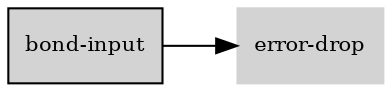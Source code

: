 digraph "bond_input_subgraph" {
  rankdir=LR;
  node [shape=box, style=filled, fontsize=10, color=lightgray, fontcolor=black, fillcolor=lightgray];
  "bond-input" [color=black, fontcolor=black, fillcolor=lightgray];
  edge [fontsize=8];
  "bond-input" -> "error-drop";
}
